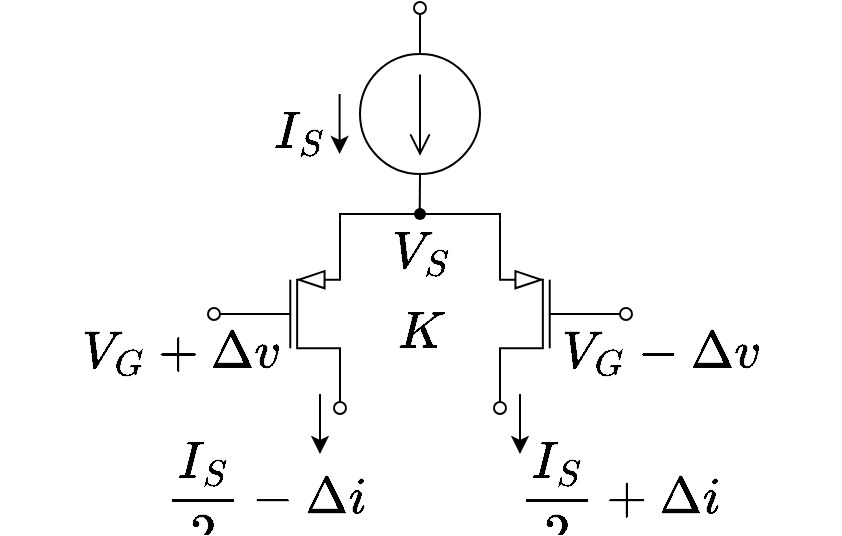 <mxfile version="21.1.2" type="device">
  <diagram name="ページ1" id="1sWc1seu8DpN1-blgpKN">
    <mxGraphModel dx="810" dy="473" grid="1" gridSize="10" guides="1" tooltips="1" connect="1" arrows="1" fold="1" page="1" pageScale="1" pageWidth="827" pageHeight="1169" math="1" shadow="0">
      <root>
        <mxCell id="0" />
        <mxCell id="1" parent="0" />
        <mxCell id="pwrP_8MbOdLBVlNvPIju-35" value="&lt;span style=&quot;font-size: 22px;&quot;&gt;`V_{S}`&lt;/span&gt;" style="text;html=1;align=center;verticalAlign=middle;resizable=0;points=[];autosize=1;strokeColor=none;fillColor=none;fontSize=11;fontFamily=Helvetica;fontColor=default;" parent="1" vertex="1">
          <mxGeometry x="195" y="130" width="90" height="40" as="geometry" />
        </mxCell>
        <mxCell id="50nQNwnbfsimMXE15r6Z-3" style="edgeStyle=orthogonalEdgeStyle;rounded=0;orthogonalLoop=1;jettySize=auto;html=1;exitX=1;exitY=0;exitDx=0;exitDy=0;exitPerimeter=0;entryX=1;entryY=0;entryDx=0;entryDy=0;entryPerimeter=0;endArrow=none;endFill=0;" edge="1" parent="1" source="50nQNwnbfsimMXE15r6Z-1" target="50nQNwnbfsimMXE15r6Z-2">
          <mxGeometry relative="1" as="geometry">
            <Array as="points">
              <mxPoint x="200" y="130" />
              <mxPoint x="280" y="130" />
            </Array>
          </mxGeometry>
        </mxCell>
        <mxCell id="50nQNwnbfsimMXE15r6Z-1" value="" style="verticalLabelPosition=bottom;shadow=0;dashed=0;align=center;html=1;verticalAlign=top;shape=mxgraph.electrical.transistors.pmos;pointerEvents=1;" vertex="1" parent="1">
          <mxGeometry x="140" y="130" width="60" height="100" as="geometry" />
        </mxCell>
        <mxCell id="50nQNwnbfsimMXE15r6Z-2" value="" style="verticalLabelPosition=bottom;shadow=0;dashed=0;align=center;html=1;verticalAlign=top;shape=mxgraph.electrical.transistors.pmos;pointerEvents=1;flipH=1;" vertex="1" parent="1">
          <mxGeometry x="280" y="130" width="60" height="100" as="geometry" />
        </mxCell>
        <mxCell id="pwrP_8MbOdLBVlNvPIju-13" value="&lt;span style=&quot;font-size: 22px;&quot;&gt;`I_{S}`&lt;/span&gt;" style="text;html=1;align=center;verticalAlign=middle;resizable=0;points=[];autosize=1;strokeColor=none;fillColor=none;fontSize=11;fontFamily=Helvetica;fontColor=default;" parent="1" vertex="1">
          <mxGeometry x="134" y="70" width="90" height="40" as="geometry" />
        </mxCell>
        <mxCell id="pwrP_8MbOdLBVlNvPIju-11" value="&lt;span style=&quot;font-size: 22px;&quot;&gt;`K`&lt;/span&gt;" style="text;html=1;align=center;verticalAlign=middle;resizable=0;points=[];autosize=1;strokeColor=none;fillColor=none;fontSize=11;fontFamily=Helvetica;fontColor=default;" parent="1" vertex="1">
          <mxGeometry x="215" y="170" width="50" height="40" as="geometry" />
        </mxCell>
        <mxCell id="pwrP_8MbOdLBVlNvPIju-12" value="" style="endArrow=classic;html=1;rounded=0;labelBackgroundColor=default;strokeColor=default;fontFamily=Helvetica;fontSize=11;fontColor=default;shape=connector;" parent="1" edge="1">
          <mxGeometry width="50" height="50" relative="1" as="geometry">
            <mxPoint x="199.8" y="70" as="sourcePoint" />
            <mxPoint x="199.8" y="100" as="targetPoint" />
          </mxGeometry>
        </mxCell>
        <mxCell id="pwrP_8MbOdLBVlNvPIju-14" value="" style="endArrow=classic;html=1;rounded=0;labelBackgroundColor=default;strokeColor=default;fontFamily=Helvetica;fontSize=11;fontColor=default;shape=connector;" parent="1" edge="1">
          <mxGeometry width="50" height="50" relative="1" as="geometry">
            <mxPoint x="290" y="220" as="sourcePoint" />
            <mxPoint x="290" y="250" as="targetPoint" />
          </mxGeometry>
        </mxCell>
        <mxCell id="pwrP_8MbOdLBVlNvPIju-15" value="" style="endArrow=classic;html=1;rounded=0;labelBackgroundColor=default;strokeColor=default;fontFamily=Helvetica;fontSize=11;fontColor=default;shape=connector;" parent="1" edge="1">
          <mxGeometry width="50" height="50" relative="1" as="geometry">
            <mxPoint x="190" y="220" as="sourcePoint" />
            <mxPoint x="190" y="250" as="targetPoint" />
          </mxGeometry>
        </mxCell>
        <mxCell id="pwrP_8MbOdLBVlNvPIju-16" value="&lt;span style=&quot;font-size: 22px;&quot;&gt;`V_{G}+\Delta v`&lt;/span&gt;" style="text;html=1;align=center;verticalAlign=middle;resizable=0;points=[];autosize=1;strokeColor=none;fillColor=none;fontSize=11;fontFamily=Helvetica;fontColor=default;" parent="1" vertex="1">
          <mxGeometry x="30" y="180" width="180" height="40" as="geometry" />
        </mxCell>
        <mxCell id="pwrP_8MbOdLBVlNvPIju-17" value="&lt;span style=&quot;font-size: 22px;&quot;&gt;`V_{G}-\Delta v`&lt;/span&gt;" style="text;html=1;align=center;verticalAlign=middle;resizable=0;points=[];autosize=1;strokeColor=none;fillColor=none;fontSize=11;fontFamily=Helvetica;fontColor=default;" parent="1" vertex="1">
          <mxGeometry x="270" y="180" width="180" height="40" as="geometry" />
        </mxCell>
        <mxCell id="pwrP_8MbOdLBVlNvPIju-19" value="" style="verticalLabelPosition=bottom;shadow=0;dashed=0;align=center;html=1;verticalAlign=top;strokeWidth=1;shape=ellipse;perimeter=ellipsePerimeter;fontFamily=Helvetica;fontSize=11;fontColor=default;aspect=fixed;" parent="1" vertex="1">
          <mxGeometry x="134" y="177" width="6" height="6" as="geometry" />
        </mxCell>
        <mxCell id="pwrP_8MbOdLBVlNvPIju-20" value="" style="verticalLabelPosition=bottom;shadow=0;dashed=0;align=center;html=1;verticalAlign=top;strokeWidth=1;shape=ellipse;perimeter=ellipsePerimeter;fontFamily=Helvetica;fontSize=11;fontColor=default;aspect=fixed;" parent="1" vertex="1">
          <mxGeometry x="340" y="177" width="6" height="6" as="geometry" />
        </mxCell>
        <mxCell id="pwrP_8MbOdLBVlNvPIju-23" value="&lt;span style=&quot;font-size: 22px;&quot;&gt;`I_{S}/2-\Delta i`&lt;/span&gt;" style="text;html=1;align=center;verticalAlign=middle;resizable=0;points=[];autosize=1;strokeColor=none;fillColor=none;fontSize=11;fontFamily=Helvetica;fontColor=default;" parent="1" vertex="1">
          <mxGeometry x="72.5" y="250" width="180" height="40" as="geometry" />
        </mxCell>
        <mxCell id="pwrP_8MbOdLBVlNvPIju-24" value="&lt;span style=&quot;font-size: 22px;&quot;&gt;`I_{S}/2+\Delta i`&lt;/span&gt;" style="text;html=1;align=center;verticalAlign=middle;resizable=0;points=[];autosize=1;strokeColor=none;fillColor=none;fontSize=11;fontFamily=Helvetica;fontColor=default;" parent="1" vertex="1">
          <mxGeometry x="245" y="250" width="190" height="40" as="geometry" />
        </mxCell>
        <mxCell id="pwrP_8MbOdLBVlNvPIju-27" style="edgeStyle=orthogonalEdgeStyle;shape=connector;rounded=0;orthogonalLoop=1;jettySize=auto;html=1;exitX=0.5;exitY=1;exitDx=0;exitDy=0;exitPerimeter=0;labelBackgroundColor=default;strokeColor=default;fontFamily=Helvetica;fontSize=11;fontColor=default;endArrow=none;endFill=0;" parent="1" source="pwrP_8MbOdLBVlNvPIju-26" edge="1">
          <mxGeometry relative="1" as="geometry">
            <mxPoint x="239.857" y="130" as="targetPoint" />
          </mxGeometry>
        </mxCell>
        <mxCell id="pwrP_8MbOdLBVlNvPIju-31" style="edgeStyle=orthogonalEdgeStyle;shape=connector;rounded=0;orthogonalLoop=1;jettySize=auto;html=1;exitX=0.5;exitY=0;exitDx=0;exitDy=0;exitPerimeter=0;labelBackgroundColor=default;strokeColor=default;fontFamily=Helvetica;fontSize=11;fontColor=default;endArrow=none;endFill=0;" parent="1" source="pwrP_8MbOdLBVlNvPIju-26" edge="1">
          <mxGeometry relative="1" as="geometry">
            <mxPoint x="240.019" y="30" as="targetPoint" />
          </mxGeometry>
        </mxCell>
        <mxCell id="pwrP_8MbOdLBVlNvPIju-26" value="" style="pointerEvents=1;verticalLabelPosition=bottom;shadow=0;dashed=0;align=center;html=1;verticalAlign=top;shape=mxgraph.electrical.signal_sources.source;aspect=fixed;points=[[0.5,0,0],[1,0.5,0],[0.5,1,0],[0,0.5,0]];elSignalType=dc2;fontFamily=Helvetica;fontSize=11;fontColor=default;" parent="1" vertex="1">
          <mxGeometry x="210" y="50" width="60" height="60" as="geometry" />
        </mxCell>
        <mxCell id="pwrP_8MbOdLBVlNvPIju-28" value="" style="shape=waypoint;sketch=0;fillStyle=solid;size=6;pointerEvents=1;points=[];fillColor=none;resizable=0;rotatable=0;perimeter=centerPerimeter;snapToPoint=1;fontFamily=Helvetica;fontSize=11;fontColor=default;" parent="1" vertex="1">
          <mxGeometry x="230" y="120" width="20" height="20" as="geometry" />
        </mxCell>
        <mxCell id="pwrP_8MbOdLBVlNvPIju-32" value="" style="verticalLabelPosition=bottom;shadow=0;dashed=0;align=center;html=1;verticalAlign=top;strokeWidth=1;shape=ellipse;perimeter=ellipsePerimeter;fontFamily=Helvetica;fontSize=11;fontColor=default;aspect=fixed;" parent="1" vertex="1">
          <mxGeometry x="237" y="24" width="6" height="6" as="geometry" />
        </mxCell>
        <mxCell id="pwrP_8MbOdLBVlNvPIju-33" value="" style="verticalLabelPosition=bottom;shadow=0;dashed=0;align=center;html=1;verticalAlign=top;strokeWidth=1;shape=ellipse;perimeter=ellipsePerimeter;fontFamily=Helvetica;fontSize=11;fontColor=default;aspect=fixed;" parent="1" vertex="1">
          <mxGeometry x="197" y="224" width="6" height="6" as="geometry" />
        </mxCell>
        <mxCell id="pwrP_8MbOdLBVlNvPIju-34" value="" style="verticalLabelPosition=bottom;shadow=0;dashed=0;align=center;html=1;verticalAlign=top;strokeWidth=1;shape=ellipse;perimeter=ellipsePerimeter;fontFamily=Helvetica;fontSize=11;fontColor=default;aspect=fixed;" parent="1" vertex="1">
          <mxGeometry x="277" y="224" width="6" height="6" as="geometry" />
        </mxCell>
      </root>
    </mxGraphModel>
  </diagram>
</mxfile>
